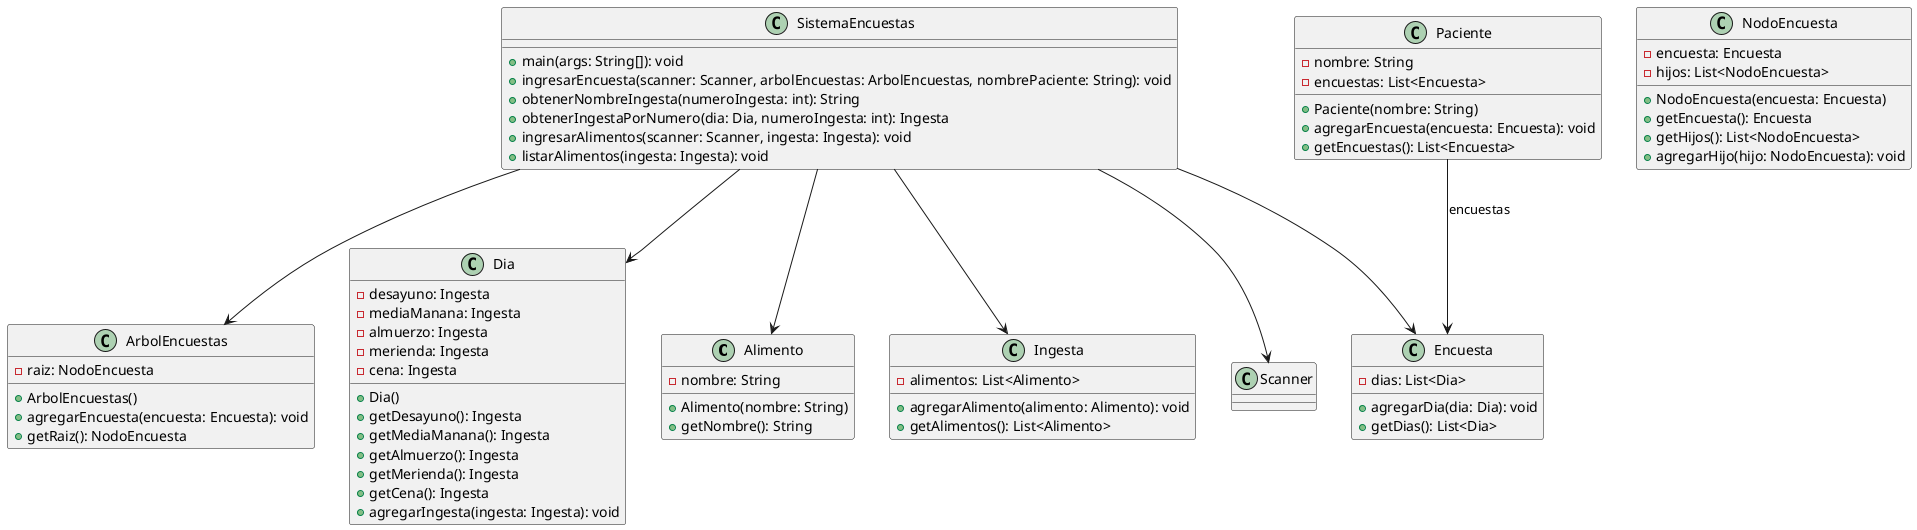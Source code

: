 @startuml
class Alimento {
  - nombre: String
  + Alimento(nombre: String)
  + getNombre(): String
}

class ArbolEncuestas {
  - raiz: NodoEncuesta
  + ArbolEncuestas()
  + agregarEncuesta(encuesta: Encuesta): void
  + getRaiz(): NodoEncuesta
}

class Dia {
  - desayuno: Ingesta
  - mediaManana: Ingesta
  - almuerzo: Ingesta
  - merienda: Ingesta
  - cena: Ingesta
  + Dia()
  + getDesayuno(): Ingesta
  + getMediaManana(): Ingesta
  + getAlmuerzo(): Ingesta
  + getMerienda(): Ingesta
  + getCena(): Ingesta
  + agregarIngesta(ingesta: Ingesta): void
}

class Encuesta {
  - dias: List<Dia>
  + agregarDia(dia: Dia): void
  + getDias(): List<Dia>
}

class Ingesta {
  - alimentos: List<Alimento>
  + agregarAlimento(alimento: Alimento): void
  + getAlimentos(): List<Alimento>
}

class NodoEncuesta {
  - encuesta: Encuesta
  - hijos: List<NodoEncuesta>
  + NodoEncuesta(encuesta: Encuesta)
  + getEncuesta(): Encuesta
  + getHijos(): List<NodoEncuesta>
  + agregarHijo(hijo: NodoEncuesta): void
}
class Paciente {
  - nombre: String
  - encuestas: List<Encuesta>
  + Paciente(nombre: String)
  + agregarEncuesta(encuesta: Encuesta): void
  + getEncuestas(): List<Encuesta>
}

Paciente --> Encuesta : encuestas

class SistemaEncuestas {
  + main(args: String[]): void
  + ingresarEncuesta(scanner: Scanner, arbolEncuestas: ArbolEncuestas, nombrePaciente: String): void
  + obtenerNombreIngesta(numeroIngesta: int): String
  + obtenerIngestaPorNumero(dia: Dia, numeroIngesta: int): Ingesta
  + ingresarAlimentos(scanner: Scanner, ingesta: Ingesta): void
  + listarAlimentos(ingesta: Ingesta): void
}

SistemaEncuestas --> ArbolEncuestas
SistemaEncuestas --> Scanner
SistemaEncuestas --> Encuesta
SistemaEncuestas --> Dia
SistemaEncuestas --> Ingesta
SistemaEncuestas --> Alimento
@enduml